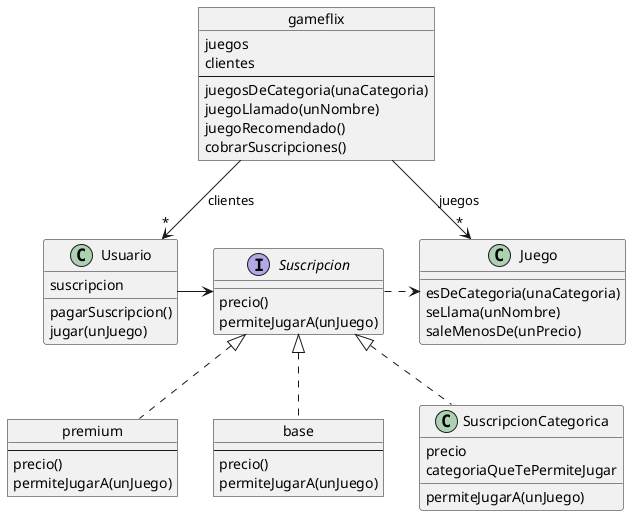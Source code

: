 @startuml
object gameflix {
  juegos
  clientes

  --

  juegosDeCategoria(unaCategoria)
  juegoLlamado(unNombre)
  juegoRecomendado()
  cobrarSuscripciones()
}

class Usuario {
  suscripcion

  pagarSuscripcion()
  jugar(unJuego)
}

interface Suscripcion {
  precio()
  permiteJugarA(unJuego)
}

object premium {
  --
  precio()
  permiteJugarA(unJuego)
}

object base {
  --
  precio()
  permiteJugarA(unJuego)
}

class SuscripcionCategorica {
  precio
  categoriaQueTePermiteJugar
  permiteJugarA(unJuego)
}


class Juego {
  esDeCategoria(unaCategoria)
  seLlama(unNombre)
  saleMenosDe(unPrecio)
}

gameflix --> "*" Usuario : clientes
gameflix --> "*" Juego : juegos
Usuario -r-> Suscripcion
premium .u.|> Suscripcion
base .u.|> Suscripcion
SuscripcionCategorica .u.|> Suscripcion
Suscripcion .r.> Juego
@enduml
